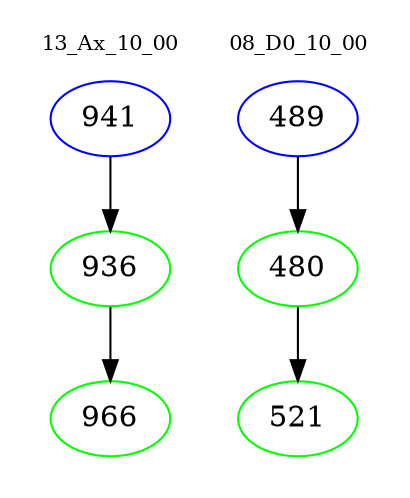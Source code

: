 digraph{
subgraph cluster_0 {
color = white
label = "13_Ax_10_00";
fontsize=10;
T0_941 [label="941", color="blue"]
T0_941 -> T0_936 [color="black"]
T0_936 [label="936", color="green"]
T0_936 -> T0_966 [color="black"]
T0_966 [label="966", color="green"]
}
subgraph cluster_1 {
color = white
label = "08_D0_10_00";
fontsize=10;
T1_489 [label="489", color="blue"]
T1_489 -> T1_480 [color="black"]
T1_480 [label="480", color="green"]
T1_480 -> T1_521 [color="black"]
T1_521 [label="521", color="green"]
}
}
